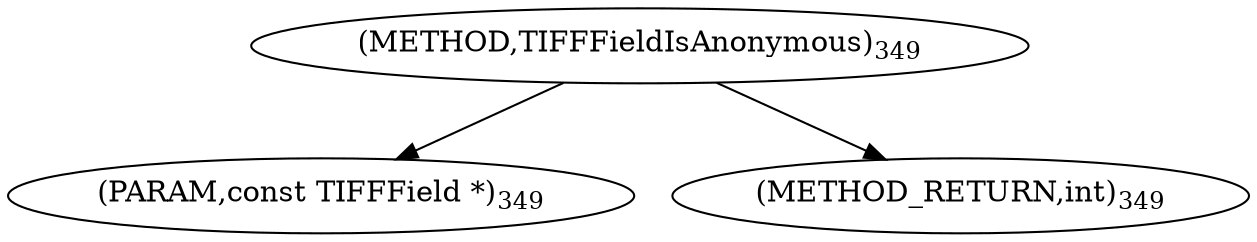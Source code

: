 digraph "TIFFFieldIsAnonymous" {  
"8467" [label = <(METHOD,TIFFFieldIsAnonymous)<SUB>349</SUB>> ]
"8468" [label = <(PARAM,const TIFFField *)<SUB>349</SUB>> ]
"8469" [label = <(METHOD_RETURN,int)<SUB>349</SUB>> ]
  "8467" -> "8468" 
  "8467" -> "8469" 
}
